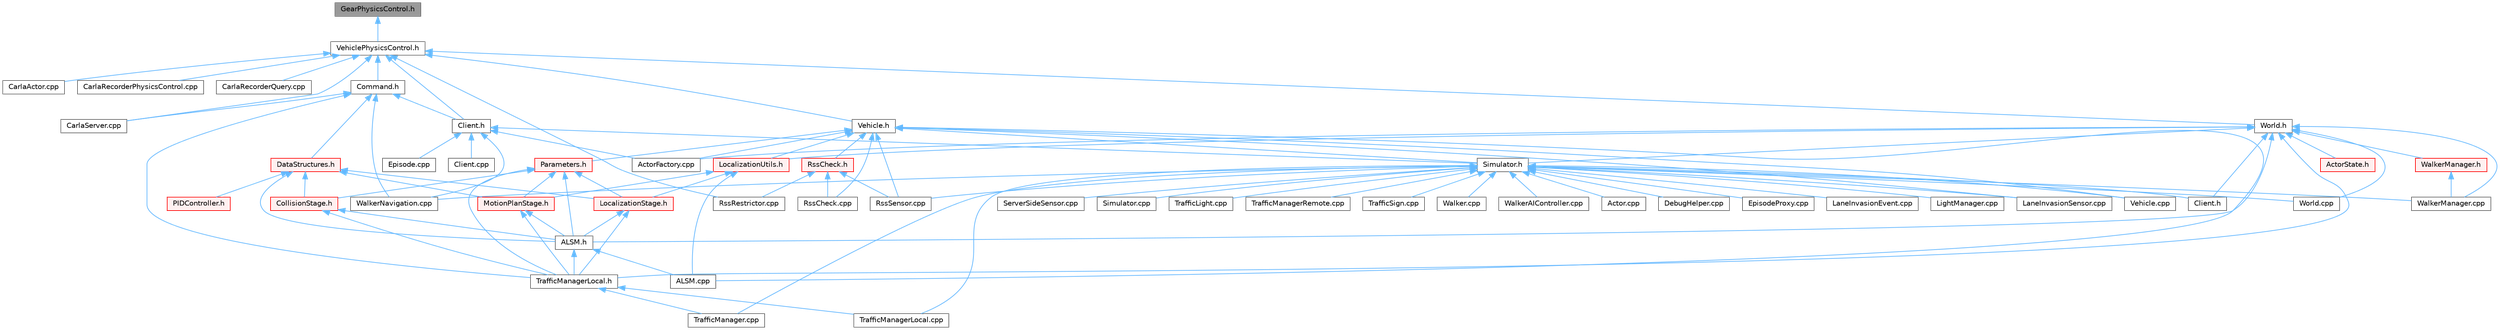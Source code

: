 digraph "GearPhysicsControl.h"
{
 // INTERACTIVE_SVG=YES
 // LATEX_PDF_SIZE
  bgcolor="transparent";
  edge [fontname=Helvetica,fontsize=10,labelfontname=Helvetica,labelfontsize=10];
  node [fontname=Helvetica,fontsize=10,shape=box,height=0.2,width=0.4];
  Node1 [id="Node000001",label="GearPhysicsControl.h",height=0.2,width=0.4,color="gray40", fillcolor="grey60", style="filled", fontcolor="black",tooltip=" "];
  Node1 -> Node2 [id="edge1_Node000001_Node000002",dir="back",color="steelblue1",style="solid",tooltip=" "];
  Node2 [id="Node000002",label="VehiclePhysicsControl.h",height=0.2,width=0.4,color="grey40", fillcolor="white", style="filled",URL="$d1/d8e/LibCarla_2source_2carla_2rpc_2VehiclePhysicsControl_8h.html",tooltip=" "];
  Node2 -> Node3 [id="edge2_Node000002_Node000003",dir="back",color="steelblue1",style="solid",tooltip=" "];
  Node3 [id="Node000003",label="CarlaActor.cpp",height=0.2,width=0.4,color="grey40", fillcolor="white", style="filled",URL="$d3/d43/CarlaActor_8cpp.html",tooltip=" "];
  Node2 -> Node4 [id="edge3_Node000002_Node000004",dir="back",color="steelblue1",style="solid",tooltip=" "];
  Node4 [id="Node000004",label="CarlaRecorderPhysicsControl.cpp",height=0.2,width=0.4,color="grey40", fillcolor="white", style="filled",URL="$dd/d41/CarlaRecorderPhysicsControl_8cpp.html",tooltip=" "];
  Node2 -> Node5 [id="edge4_Node000002_Node000005",dir="back",color="steelblue1",style="solid",tooltip=" "];
  Node5 [id="Node000005",label="CarlaRecorderQuery.cpp",height=0.2,width=0.4,color="grey40", fillcolor="white", style="filled",URL="$de/dc6/CarlaRecorderQuery_8cpp.html",tooltip=" "];
  Node2 -> Node6 [id="edge5_Node000002_Node000006",dir="back",color="steelblue1",style="solid",tooltip=" "];
  Node6 [id="Node000006",label="CarlaServer.cpp",height=0.2,width=0.4,color="grey40", fillcolor="white", style="filled",URL="$db/d6c/CarlaServer_8cpp.html",tooltip=" "];
  Node2 -> Node7 [id="edge6_Node000002_Node000007",dir="back",color="steelblue1",style="solid",tooltip=" "];
  Node7 [id="Node000007",label="Client.h",height=0.2,width=0.4,color="grey40", fillcolor="white", style="filled",URL="$df/d8b/client_2detail_2Client_8h.html",tooltip=" "];
  Node7 -> Node8 [id="edge7_Node000007_Node000008",dir="back",color="steelblue1",style="solid",tooltip=" "];
  Node8 [id="Node000008",label="ActorFactory.cpp",height=0.2,width=0.4,color="grey40", fillcolor="white", style="filled",URL="$df/dd6/ActorFactory_8cpp.html",tooltip=" "];
  Node7 -> Node9 [id="edge8_Node000007_Node000009",dir="back",color="steelblue1",style="solid",tooltip=" "];
  Node9 [id="Node000009",label="Client.cpp",height=0.2,width=0.4,color="grey40", fillcolor="white", style="filled",URL="$dc/d4a/client_2detail_2Client_8cpp.html",tooltip=" "];
  Node7 -> Node10 [id="edge9_Node000007_Node000010",dir="back",color="steelblue1",style="solid",tooltip=" "];
  Node10 [id="Node000010",label="Episode.cpp",height=0.2,width=0.4,color="grey40", fillcolor="white", style="filled",URL="$d6/d12/Episode_8cpp.html",tooltip=" "];
  Node7 -> Node11 [id="edge10_Node000007_Node000011",dir="back",color="steelblue1",style="solid",tooltip=" "];
  Node11 [id="Node000011",label="Simulator.h",height=0.2,width=0.4,color="grey40", fillcolor="white", style="filled",URL="$d6/d4a/Simulator_8h.html",tooltip=" "];
  Node11 -> Node12 [id="edge11_Node000011_Node000012",dir="back",color="steelblue1",style="solid",tooltip=" "];
  Node12 [id="Node000012",label="Actor.cpp",height=0.2,width=0.4,color="grey40", fillcolor="white", style="filled",URL="$d4/d34/Actor_8cpp.html",tooltip=" "];
  Node11 -> Node13 [id="edge12_Node000011_Node000013",dir="back",color="steelblue1",style="solid",tooltip=" "];
  Node13 [id="Node000013",label="Client.h",height=0.2,width=0.4,color="grey40", fillcolor="white", style="filled",URL="$dd/de3/client_2Client_8h.html",tooltip=" "];
  Node11 -> Node14 [id="edge13_Node000011_Node000014",dir="back",color="steelblue1",style="solid",tooltip=" "];
  Node14 [id="Node000014",label="DebugHelper.cpp",height=0.2,width=0.4,color="grey40", fillcolor="white", style="filled",URL="$d2/d01/DebugHelper_8cpp.html",tooltip=" "];
  Node11 -> Node15 [id="edge14_Node000011_Node000015",dir="back",color="steelblue1",style="solid",tooltip=" "];
  Node15 [id="Node000015",label="EpisodeProxy.cpp",height=0.2,width=0.4,color="grey40", fillcolor="white", style="filled",URL="$d2/d6b/EpisodeProxy_8cpp.html",tooltip=" "];
  Node11 -> Node16 [id="edge15_Node000011_Node000016",dir="back",color="steelblue1",style="solid",tooltip=" "];
  Node16 [id="Node000016",label="LaneInvasionEvent.cpp",height=0.2,width=0.4,color="grey40", fillcolor="white", style="filled",URL="$d6/d75/LaneInvasionEvent_8cpp.html",tooltip=" "];
  Node11 -> Node17 [id="edge16_Node000011_Node000017",dir="back",color="steelblue1",style="solid",tooltip=" "];
  Node17 [id="Node000017",label="LaneInvasionSensor.cpp",height=0.2,width=0.4,color="grey40", fillcolor="white", style="filled",URL="$dd/dbc/LibCarla_2source_2carla_2client_2LaneInvasionSensor_8cpp.html",tooltip=" "];
  Node11 -> Node18 [id="edge17_Node000011_Node000018",dir="back",color="steelblue1",style="solid",tooltip=" "];
  Node18 [id="Node000018",label="LightManager.cpp",height=0.2,width=0.4,color="grey40", fillcolor="white", style="filled",URL="$d3/d1d/LightManager_8cpp.html",tooltip=" "];
  Node11 -> Node19 [id="edge18_Node000011_Node000019",dir="back",color="steelblue1",style="solid",tooltip=" "];
  Node19 [id="Node000019",label="RssSensor.cpp",height=0.2,width=0.4,color="grey40", fillcolor="white", style="filled",URL="$d8/d77/LibCarla_2source_2carla_2rss_2RssSensor_8cpp.html",tooltip=" "];
  Node11 -> Node20 [id="edge19_Node000011_Node000020",dir="back",color="steelblue1",style="solid",tooltip=" "];
  Node20 [id="Node000020",label="ServerSideSensor.cpp",height=0.2,width=0.4,color="grey40", fillcolor="white", style="filled",URL="$d1/da0/ServerSideSensor_8cpp.html",tooltip=" "];
  Node11 -> Node21 [id="edge20_Node000011_Node000021",dir="back",color="steelblue1",style="solid",tooltip=" "];
  Node21 [id="Node000021",label="Simulator.cpp",height=0.2,width=0.4,color="grey40", fillcolor="white", style="filled",URL="$d2/d0c/Simulator_8cpp.html",tooltip=" "];
  Node11 -> Node22 [id="edge21_Node000011_Node000022",dir="back",color="steelblue1",style="solid",tooltip=" "];
  Node22 [id="Node000022",label="TrafficLight.cpp",height=0.2,width=0.4,color="grey40", fillcolor="white", style="filled",URL="$dd/d90/TrafficLight_8cpp.html",tooltip=" "];
  Node11 -> Node23 [id="edge22_Node000011_Node000023",dir="back",color="steelblue1",style="solid",tooltip=" "];
  Node23 [id="Node000023",label="TrafficManager.cpp",height=0.2,width=0.4,color="grey40", fillcolor="white", style="filled",URL="$db/d04/TrafficManager_8cpp.html",tooltip=" "];
  Node11 -> Node24 [id="edge23_Node000011_Node000024",dir="back",color="steelblue1",style="solid",tooltip=" "];
  Node24 [id="Node000024",label="TrafficManagerLocal.cpp",height=0.2,width=0.4,color="grey40", fillcolor="white", style="filled",URL="$da/d53/TrafficManagerLocal_8cpp.html",tooltip=" "];
  Node11 -> Node25 [id="edge24_Node000011_Node000025",dir="back",color="steelblue1",style="solid",tooltip=" "];
  Node25 [id="Node000025",label="TrafficManagerRemote.cpp",height=0.2,width=0.4,color="grey40", fillcolor="white", style="filled",URL="$d6/d82/TrafficManagerRemote_8cpp.html",tooltip=" "];
  Node11 -> Node26 [id="edge25_Node000011_Node000026",dir="back",color="steelblue1",style="solid",tooltip=" "];
  Node26 [id="Node000026",label="TrafficSign.cpp",height=0.2,width=0.4,color="grey40", fillcolor="white", style="filled",URL="$d1/d40/TrafficSign_8cpp.html",tooltip=" "];
  Node11 -> Node27 [id="edge26_Node000011_Node000027",dir="back",color="steelblue1",style="solid",tooltip=" "];
  Node27 [id="Node000027",label="Vehicle.cpp",height=0.2,width=0.4,color="grey40", fillcolor="white", style="filled",URL="$d0/d27/Vehicle_8cpp.html",tooltip=" "];
  Node11 -> Node28 [id="edge27_Node000011_Node000028",dir="back",color="steelblue1",style="solid",tooltip=" "];
  Node28 [id="Node000028",label="Walker.cpp",height=0.2,width=0.4,color="grey40", fillcolor="white", style="filled",URL="$d6/db6/Walker_8cpp.html",tooltip=" "];
  Node11 -> Node29 [id="edge28_Node000011_Node000029",dir="back",color="steelblue1",style="solid",tooltip=" "];
  Node29 [id="Node000029",label="WalkerAIController.cpp",height=0.2,width=0.4,color="grey40", fillcolor="white", style="filled",URL="$de/d69/WalkerAIController_8cpp.html",tooltip=" "];
  Node11 -> Node30 [id="edge29_Node000011_Node000030",dir="back",color="steelblue1",style="solid",tooltip=" "];
  Node30 [id="Node000030",label="WalkerManager.cpp",height=0.2,width=0.4,color="grey40", fillcolor="white", style="filled",URL="$d2/dbb/WalkerManager_8cpp.html",tooltip=" "];
  Node11 -> Node31 [id="edge30_Node000011_Node000031",dir="back",color="steelblue1",style="solid",tooltip=" "];
  Node31 [id="Node000031",label="WalkerNavigation.cpp",height=0.2,width=0.4,color="grey40", fillcolor="white", style="filled",URL="$de/d84/WalkerNavigation_8cpp.html",tooltip=" "];
  Node11 -> Node32 [id="edge31_Node000011_Node000032",dir="back",color="steelblue1",style="solid",tooltip=" "];
  Node32 [id="Node000032",label="World.cpp",height=0.2,width=0.4,color="grey40", fillcolor="white", style="filled",URL="$d7/dfe/World_8cpp.html",tooltip=" "];
  Node7 -> Node31 [id="edge32_Node000007_Node000031",dir="back",color="steelblue1",style="solid",tooltip=" "];
  Node2 -> Node33 [id="edge33_Node000002_Node000033",dir="back",color="steelblue1",style="solid",tooltip=" "];
  Node33 [id="Node000033",label="Command.h",height=0.2,width=0.4,color="grey40", fillcolor="white", style="filled",URL="$d1/d55/Command_8h.html",tooltip=" "];
  Node33 -> Node6 [id="edge34_Node000033_Node000006",dir="back",color="steelblue1",style="solid",tooltip=" "];
  Node33 -> Node7 [id="edge35_Node000033_Node000007",dir="back",color="steelblue1",style="solid",tooltip=" "];
  Node33 -> Node34 [id="edge36_Node000033_Node000034",dir="back",color="steelblue1",style="solid",tooltip=" "];
  Node34 [id="Node000034",label="DataStructures.h",height=0.2,width=0.4,color="red", fillcolor="#FFF0F0", style="filled",URL="$d0/d49/DataStructures_8h.html",tooltip=" "];
  Node34 -> Node35 [id="edge37_Node000034_Node000035",dir="back",color="steelblue1",style="solid",tooltip=" "];
  Node35 [id="Node000035",label="ALSM.h",height=0.2,width=0.4,color="grey40", fillcolor="white", style="filled",URL="$dc/d2c/ALSM_8h.html",tooltip=" "];
  Node35 -> Node36 [id="edge38_Node000035_Node000036",dir="back",color="steelblue1",style="solid",tooltip=" "];
  Node36 [id="Node000036",label="ALSM.cpp",height=0.2,width=0.4,color="grey40", fillcolor="white", style="filled",URL="$d9/da8/ALSM_8cpp.html",tooltip=" "];
  Node35 -> Node37 [id="edge39_Node000035_Node000037",dir="back",color="steelblue1",style="solid",tooltip=" "];
  Node37 [id="Node000037",label="TrafficManagerLocal.h",height=0.2,width=0.4,color="grey40", fillcolor="white", style="filled",URL="$db/ddf/TrafficManagerLocal_8h.html",tooltip=" "];
  Node37 -> Node23 [id="edge40_Node000037_Node000023",dir="back",color="steelblue1",style="solid",tooltip=" "];
  Node37 -> Node24 [id="edge41_Node000037_Node000024",dir="back",color="steelblue1",style="solid",tooltip=" "];
  Node34 -> Node38 [id="edge42_Node000034_Node000038",dir="back",color="steelblue1",style="solid",tooltip=" "];
  Node38 [id="Node000038",label="CollisionStage.h",height=0.2,width=0.4,color="red", fillcolor="#FFF0F0", style="filled",URL="$da/d67/CollisionStage_8h.html",tooltip=" "];
  Node38 -> Node35 [id="edge43_Node000038_Node000035",dir="back",color="steelblue1",style="solid",tooltip=" "];
  Node38 -> Node37 [id="edge44_Node000038_Node000037",dir="back",color="steelblue1",style="solid",tooltip=" "];
  Node34 -> Node40 [id="edge45_Node000034_Node000040",dir="back",color="steelblue1",style="solid",tooltip=" "];
  Node40 [id="Node000040",label="LocalizationStage.h",height=0.2,width=0.4,color="red", fillcolor="#FFF0F0", style="filled",URL="$d9/df4/LocalizationStage_8h.html",tooltip=" "];
  Node40 -> Node35 [id="edge46_Node000040_Node000035",dir="back",color="steelblue1",style="solid",tooltip=" "];
  Node40 -> Node37 [id="edge47_Node000040_Node000037",dir="back",color="steelblue1",style="solid",tooltip=" "];
  Node34 -> Node42 [id="edge48_Node000034_Node000042",dir="back",color="steelblue1",style="solid",tooltip=" "];
  Node42 [id="Node000042",label="MotionPlanStage.h",height=0.2,width=0.4,color="red", fillcolor="#FFF0F0", style="filled",URL="$d3/d00/MotionPlanStage_8h.html",tooltip=" "];
  Node42 -> Node35 [id="edge49_Node000042_Node000035",dir="back",color="steelblue1",style="solid",tooltip=" "];
  Node42 -> Node37 [id="edge50_Node000042_Node000037",dir="back",color="steelblue1",style="solid",tooltip=" "];
  Node34 -> Node44 [id="edge51_Node000034_Node000044",dir="back",color="steelblue1",style="solid",tooltip=" "];
  Node44 [id="Node000044",label="PIDController.h",height=0.2,width=0.4,color="red", fillcolor="#FFF0F0", style="filled",URL="$dc/d75/PIDController_8h.html",tooltip=" "];
  Node33 -> Node37 [id="edge52_Node000033_Node000037",dir="back",color="steelblue1",style="solid",tooltip=" "];
  Node33 -> Node31 [id="edge53_Node000033_Node000031",dir="back",color="steelblue1",style="solid",tooltip=" "];
  Node2 -> Node51 [id="edge54_Node000002_Node000051",dir="back",color="steelblue1",style="solid",tooltip=" "];
  Node51 [id="Node000051",label="RssRestrictor.cpp",height=0.2,width=0.4,color="grey40", fillcolor="white", style="filled",URL="$de/dfe/RssRestrictor_8cpp.html",tooltip=" "];
  Node2 -> Node52 [id="edge55_Node000002_Node000052",dir="back",color="steelblue1",style="solid",tooltip=" "];
  Node52 [id="Node000052",label="Vehicle.h",height=0.2,width=0.4,color="grey40", fillcolor="white", style="filled",URL="$d9/d18/Vehicle_8h.html",tooltip=" "];
  Node52 -> Node36 [id="edge56_Node000052_Node000036",dir="back",color="steelblue1",style="solid",tooltip=" "];
  Node52 -> Node8 [id="edge57_Node000052_Node000008",dir="back",color="steelblue1",style="solid",tooltip=" "];
  Node52 -> Node17 [id="edge58_Node000052_Node000017",dir="back",color="steelblue1",style="solid",tooltip=" "];
  Node52 -> Node53 [id="edge59_Node000052_Node000053",dir="back",color="steelblue1",style="solid",tooltip=" "];
  Node53 [id="Node000053",label="LocalizationUtils.h",height=0.2,width=0.4,color="red", fillcolor="#FFF0F0", style="filled",URL="$d2/d84/LocalizationUtils_8h.html",tooltip=" "];
  Node53 -> Node36 [id="edge60_Node000053_Node000036",dir="back",color="steelblue1",style="solid",tooltip=" "];
  Node53 -> Node40 [id="edge61_Node000053_Node000040",dir="back",color="steelblue1",style="solid",tooltip=" "];
  Node53 -> Node42 [id="edge62_Node000053_Node000042",dir="back",color="steelblue1",style="solid",tooltip=" "];
  Node52 -> Node55 [id="edge63_Node000052_Node000055",dir="back",color="steelblue1",style="solid",tooltip=" "];
  Node55 [id="Node000055",label="Parameters.h",height=0.2,width=0.4,color="red", fillcolor="#FFF0F0", style="filled",URL="$d9/dd7/Parameters_8h.html",tooltip=" "];
  Node55 -> Node35 [id="edge64_Node000055_Node000035",dir="back",color="steelblue1",style="solid",tooltip=" "];
  Node55 -> Node38 [id="edge65_Node000055_Node000038",dir="back",color="steelblue1",style="solid",tooltip=" "];
  Node55 -> Node40 [id="edge66_Node000055_Node000040",dir="back",color="steelblue1",style="solid",tooltip=" "];
  Node55 -> Node42 [id="edge67_Node000055_Node000042",dir="back",color="steelblue1",style="solid",tooltip=" "];
  Node55 -> Node37 [id="edge68_Node000055_Node000037",dir="back",color="steelblue1",style="solid",tooltip=" "];
  Node52 -> Node57 [id="edge69_Node000052_Node000057",dir="back",color="steelblue1",style="solid",tooltip=" "];
  Node57 [id="Node000057",label="RssCheck.cpp",height=0.2,width=0.4,color="grey40", fillcolor="white", style="filled",URL="$d0/dce/RssCheck_8cpp.html",tooltip=" "];
  Node52 -> Node58 [id="edge70_Node000052_Node000058",dir="back",color="steelblue1",style="solid",tooltip=" "];
  Node58 [id="Node000058",label="RssCheck.h",height=0.2,width=0.4,color="red", fillcolor="#FFF0F0", style="filled",URL="$d8/dab/RssCheck_8h.html",tooltip=" "];
  Node58 -> Node57 [id="edge71_Node000058_Node000057",dir="back",color="steelblue1",style="solid",tooltip=" "];
  Node58 -> Node51 [id="edge72_Node000058_Node000051",dir="back",color="steelblue1",style="solid",tooltip=" "];
  Node58 -> Node19 [id="edge73_Node000058_Node000019",dir="back",color="steelblue1",style="solid",tooltip=" "];
  Node52 -> Node19 [id="edge74_Node000052_Node000019",dir="back",color="steelblue1",style="solid",tooltip=" "];
  Node52 -> Node11 [id="edge75_Node000052_Node000011",dir="back",color="steelblue1",style="solid",tooltip=" "];
  Node52 -> Node27 [id="edge76_Node000052_Node000027",dir="back",color="steelblue1",style="solid",tooltip=" "];
  Node2 -> Node60 [id="edge77_Node000002_Node000060",dir="back",color="steelblue1",style="solid",tooltip=" "];
  Node60 [id="Node000060",label="World.h",height=0.2,width=0.4,color="grey40", fillcolor="white", style="filled",URL="$dd/d5b/World_8h.html",tooltip=" "];
  Node60 -> Node35 [id="edge78_Node000060_Node000035",dir="back",color="steelblue1",style="solid",tooltip=" "];
  Node60 -> Node8 [id="edge79_Node000060_Node000008",dir="back",color="steelblue1",style="solid",tooltip=" "];
  Node60 -> Node61 [id="edge80_Node000060_Node000061",dir="back",color="steelblue1",style="solid",tooltip=" "];
  Node61 [id="Node000061",label="ActorState.h",height=0.2,width=0.4,color="red", fillcolor="#FFF0F0", style="filled",URL="$d4/d22/client_2detail_2ActorState_8h.html",tooltip=" "];
  Node60 -> Node13 [id="edge81_Node000060_Node000013",dir="back",color="steelblue1",style="solid",tooltip=" "];
  Node60 -> Node53 [id="edge82_Node000060_Node000053",dir="back",color="steelblue1",style="solid",tooltip=" "];
  Node60 -> Node11 [id="edge83_Node000060_Node000011",dir="back",color="steelblue1",style="solid",tooltip=" "];
  Node60 -> Node37 [id="edge84_Node000060_Node000037",dir="back",color="steelblue1",style="solid",tooltip=" "];
  Node60 -> Node30 [id="edge85_Node000060_Node000030",dir="back",color="steelblue1",style="solid",tooltip=" "];
  Node60 -> Node84 [id="edge86_Node000060_Node000084",dir="back",color="steelblue1",style="solid",tooltip=" "];
  Node84 [id="Node000084",label="WalkerManager.h",height=0.2,width=0.4,color="red", fillcolor="#FFF0F0", style="filled",URL="$df/d64/WalkerManager_8h.html",tooltip=" "];
  Node84 -> Node30 [id="edge87_Node000084_Node000030",dir="back",color="steelblue1",style="solid",tooltip=" "];
  Node60 -> Node32 [id="edge88_Node000060_Node000032",dir="back",color="steelblue1",style="solid",tooltip=" "];
}
